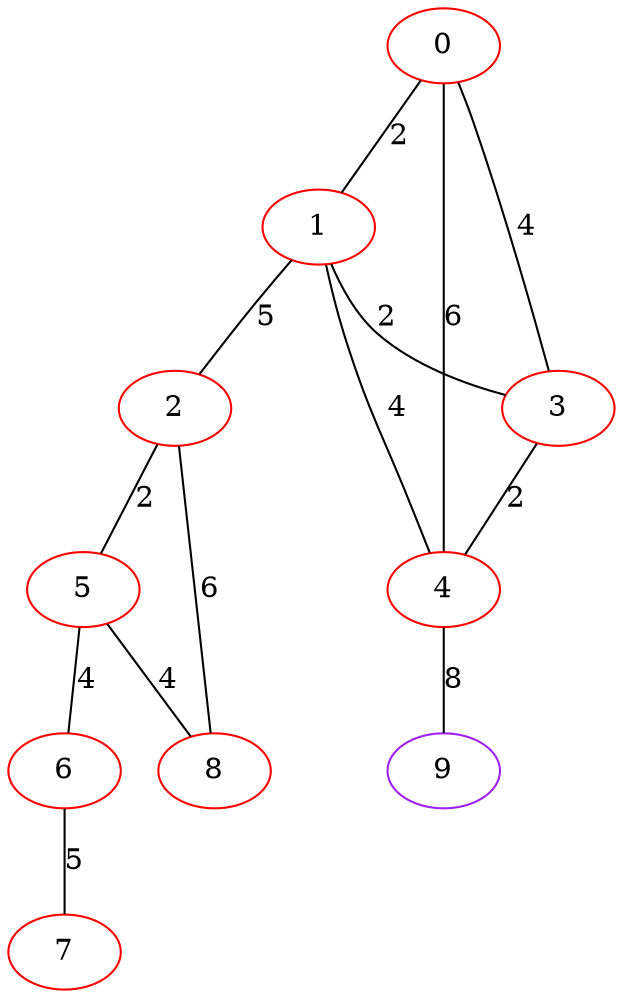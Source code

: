 graph "" {
0 [color=red, weight=1];
1 [color=red, weight=1];
2 [color=red, weight=1];
3 [color=red, weight=1];
4 [color=red, weight=1];
5 [color=red, weight=1];
6 [color=red, weight=1];
7 [color=red, weight=1];
8 [color=red, weight=1];
9 [color=purple, weight=4];
0 -- 1  [key=0, label=2];
0 -- 3  [key=0, label=4];
0 -- 4  [key=0, label=6];
1 -- 2  [key=0, label=5];
1 -- 3  [key=0, label=2];
1 -- 4  [key=0, label=4];
2 -- 8  [key=0, label=6];
2 -- 5  [key=0, label=2];
3 -- 4  [key=0, label=2];
4 -- 9  [key=0, label=8];
5 -- 8  [key=0, label=4];
5 -- 6  [key=0, label=4];
6 -- 7  [key=0, label=5];
}
